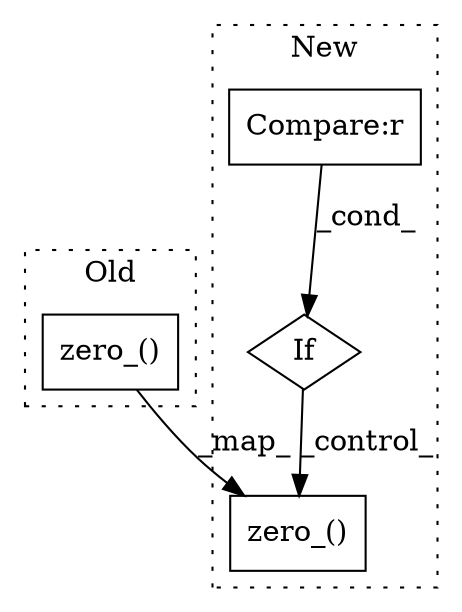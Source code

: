 digraph G {
subgraph cluster0 {
1 [label="zero_()" a="75" s="1394" l="46" shape="box"];
label = "Old";
style="dotted";
}
subgraph cluster1 {
2 [label="zero_()" a="75" s="1441" l="46" shape="box"];
3 [label="If" a="96" s="1394" l="3" shape="diamond"];
4 [label="Compare:r" a="40" s="1397" l="30" shape="box"];
label = "New";
style="dotted";
}
1 -> 2 [label="_map_"];
3 -> 2 [label="_control_"];
4 -> 3 [label="_cond_"];
}